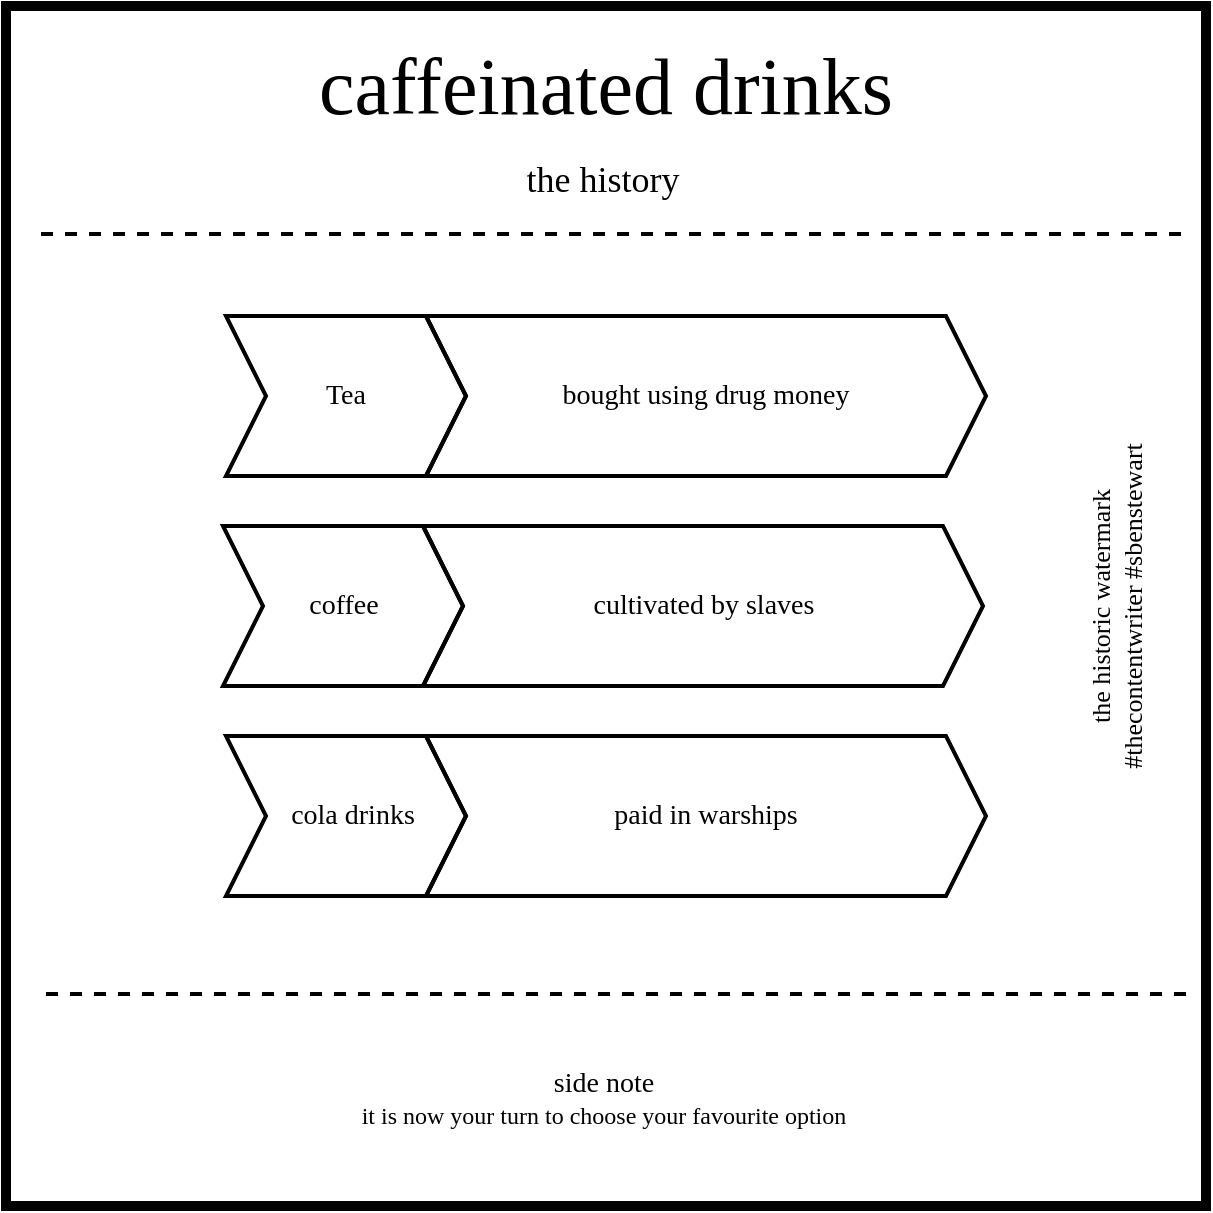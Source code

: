 <mxfile version="12.8.1" type="device"><diagram id="dX7Dphyso45SB9-RoEhv" name="Page-1"><mxGraphModel dx="741" dy="523" grid="1" gridSize="10" guides="1" tooltips="1" connect="1" arrows="1" fold="1" page="1" pageScale="1" pageWidth="827" pageHeight="1169" math="0" shadow="0"><root><mxCell id="0"/><mxCell id="1" parent="0"/><mxCell id="nfxZPmU7g6QgWNAvG-ER-2" value="" style="whiteSpace=wrap;html=1;aspect=fixed;strokeWidth=5;fillColor=none;fontFamily=xkcd;" parent="1" vertex="1"><mxGeometry x="210" y="90" width="600" height="600" as="geometry"/></mxCell><mxCell id="8b6ggLF4gSHIukh4vJdm-18" value="&lt;font&gt;&lt;span style=&quot;font-size: 40px&quot;&gt;caffeinated&amp;nbsp;drinks&lt;/span&gt;&lt;br&gt;&lt;/font&gt;" style="text;html=1;strokeColor=none;fillColor=none;align=center;verticalAlign=middle;whiteSpace=wrap;rounded=0;fontFamily=xkcd;" parent="1" vertex="1"><mxGeometry x="225" y="120" width="570" height="20" as="geometry"/></mxCell><mxCell id="8b6ggLF4gSHIukh4vJdm-24" value="&lt;font&gt;&lt;span style=&quot;font-size: 18px&quot;&gt;the history&lt;/span&gt;&lt;br&gt;&lt;/font&gt;" style="text;html=1;strokeColor=none;fillColor=none;align=center;verticalAlign=middle;whiteSpace=wrap;rounded=0;fontFamily=xkcd;" parent="1" vertex="1"><mxGeometry x="249.25" y="167" width="518.5" height="20" as="geometry"/></mxCell><mxCell id="8b6ggLF4gSHIukh4vJdm-30" value="" style="endArrow=none;dashed=1;html=1;strokeWidth=2;" parent="1" edge="1"><mxGeometry width="50" height="50" relative="1" as="geometry"><mxPoint x="797.5" y="204" as="sourcePoint"/><mxPoint x="222.5" y="204" as="targetPoint"/></mxGeometry></mxCell><mxCell id="k-dpR7HA_-HZ3Fbqk2lw-16" value="" style="endArrow=none;dashed=1;html=1;strokeWidth=2;" parent="1" edge="1"><mxGeometry width="50" height="50" relative="1" as="geometry"><mxPoint x="800" y="584" as="sourcePoint"/><mxPoint x="225" y="584" as="targetPoint"/></mxGeometry></mxCell><mxCell id="k-dpR7HA_-HZ3Fbqk2lw-17" value="&lt;font&gt;&lt;span style=&quot;font-size: 14px&quot;&gt;side note&lt;/span&gt;&lt;br&gt;it is now your turn to choose your favourite option&lt;br&gt;&lt;/font&gt;" style="text;html=1;strokeColor=none;fillColor=none;align=center;verticalAlign=middle;whiteSpace=wrap;rounded=0;fontFamily=xkcd;" parent="1" vertex="1"><mxGeometry x="208.5" y="596" width="600" height="80" as="geometry"/></mxCell><mxCell id="euaHSMH8fYii958cPEId-22" style="edgeStyle=orthogonalEdgeStyle;rounded=0;orthogonalLoop=1;jettySize=auto;html=1;exitX=0.5;exitY=1;exitDx=0;exitDy=0;strokeWidth=2;" parent="1" edge="1"><mxGeometry relative="1" as="geometry"><mxPoint x="661" y="451" as="sourcePoint"/><mxPoint x="661" y="451" as="targetPoint"/></mxGeometry></mxCell><mxCell id="pKVuHFSoDqtFi99w7tCS-15" value="&lt;font style=&quot;font-size: 13px&quot;&gt;&lt;font style=&quot;font-size: 13px&quot;&gt;the historic watermark&lt;br&gt;&lt;/font&gt;#thecontentwriter #sbenstewart&lt;br&gt;&lt;/font&gt;" style="text;html=1;strokeColor=none;fillColor=none;align=center;verticalAlign=middle;whiteSpace=wrap;rounded=0;rotation=-90;fontFamily=xkcd;" parent="1" vertex="1"><mxGeometry x="605" y="380" width="320" height="20" as="geometry"/></mxCell><mxCell id="y9loDifI_MNLApCUOoZA-1" value="Tea" style="shape=step;perimeter=stepPerimeter;whiteSpace=wrap;html=1;fixedSize=1;fillColor=none;strokeWidth=2;fontFamily=xkcd;fontSize=14;" parent="1" vertex="1"><mxGeometry x="320" y="245" width="120" height="80" as="geometry"/></mxCell><mxCell id="y9loDifI_MNLApCUOoZA-2" value="bought using drug money" style="shape=step;perimeter=stepPerimeter;whiteSpace=wrap;html=1;fixedSize=1;fillColor=none;strokeWidth=2;fontFamily=xkcd;fontSize=14;" parent="1" vertex="1"><mxGeometry x="420" y="245" width="280" height="80" as="geometry"/></mxCell><mxCell id="y9loDifI_MNLApCUOoZA-3" value="coffee" style="shape=step;perimeter=stepPerimeter;whiteSpace=wrap;html=1;fixedSize=1;fillColor=none;strokeWidth=2;fontFamily=xkcd;fontSize=14;" parent="1" vertex="1"><mxGeometry x="318.5" y="350" width="120" height="80" as="geometry"/></mxCell><mxCell id="y9loDifI_MNLApCUOoZA-4" value="cultivated by slaves" style="shape=step;perimeter=stepPerimeter;whiteSpace=wrap;html=1;fixedSize=1;fillColor=none;strokeWidth=2;fontFamily=xkcd;fontSize=14;" parent="1" vertex="1"><mxGeometry x="418.5" y="350" width="280" height="80" as="geometry"/></mxCell><mxCell id="y9loDifI_MNLApCUOoZA-5" value="&amp;nbsp; cola drinks" style="shape=step;perimeter=stepPerimeter;whiteSpace=wrap;html=1;fixedSize=1;fillColor=none;strokeWidth=2;fontFamily=xkcd;fontSize=14;" parent="1" vertex="1"><mxGeometry x="320" y="455" width="120" height="80" as="geometry"/></mxCell><mxCell id="y9loDifI_MNLApCUOoZA-6" value="paid in warships" style="shape=step;perimeter=stepPerimeter;whiteSpace=wrap;html=1;fixedSize=1;fillColor=none;strokeWidth=2;fontFamily=xkcd;fontSize=14;" parent="1" vertex="1"><mxGeometry x="420" y="455" width="280" height="80" as="geometry"/></mxCell></root></mxGraphModel></diagram></mxfile>